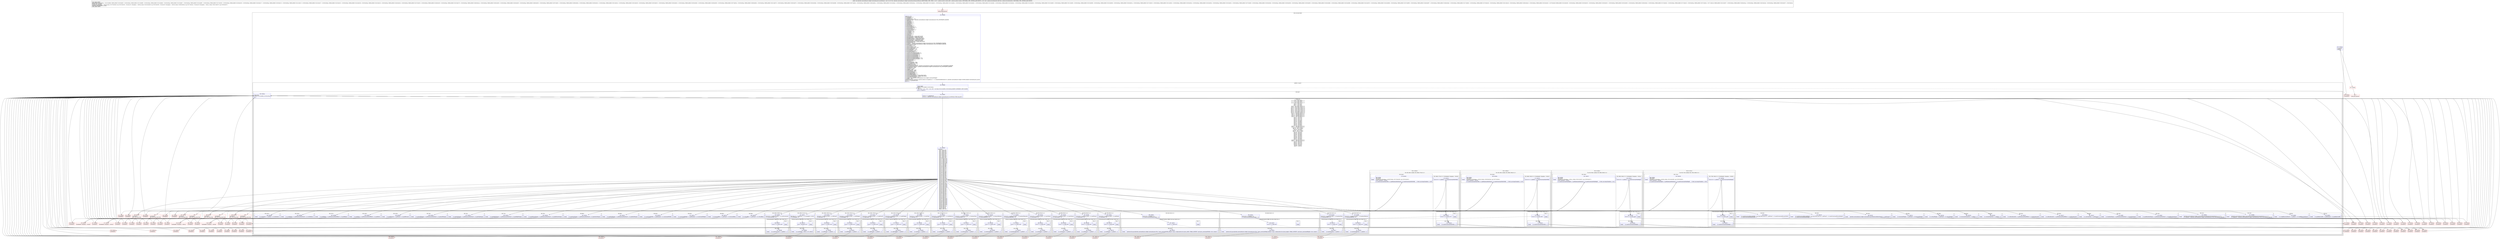 digraph "CFG forandroidx.constraintlayout.widget.ConstraintLayout.LayoutParams.\<init\>(Landroid\/content\/Context;Landroid\/util\/AttributeSet;)V" {
subgraph cluster_Region_2043962394 {
label = "R(3:1|(3:3|4|7)|205)";
node [shape=record,color=blue];
Node_224 [shape=record,label="{224\:\ 0x0000|super(r13, r14)\lr12.guideBegin = \-1\lr12.guideEnd = \-1\lr12.guidePercent = \-1.0f\lr12.guidelineUseRtl = androidx.constraintlayout.widget.ConstraintLayout.USE_CONSTRAINTS_HELPER\lr12.leftToLeft = \-1\lr12.leftToRight = \-1\lr12.rightToLeft = \-1\lr12.rightToRight = \-1\lr12.topToTop = \-1\lr12.topToBottom = \-1\lr12.bottomToTop = \-1\lr12.bottomToBottom = \-1\lr12.baselineToBaseline = \-1\lr12.baselineToTop = \-1\lr12.baselineToBottom = \-1\lr12.circleConstraint = \-1\lr12.circleRadius = 0\lr12.circleAngle = 0.0f\lr12.startToEnd = \-1\lr12.startToStart = \-1\lr12.endToStart = \-1\lr12.endToEnd = \-1\lr12.goneLeftMargin = Integer.MIN_VALUE\lr12.goneTopMargin = Integer.MIN_VALUE\lr12.goneRightMargin = Integer.MIN_VALUE\lr12.goneBottomMargin = Integer.MIN_VALUE\lr12.goneStartMargin = Integer.MIN_VALUE\lr12.goneEndMargin = Integer.MIN_VALUE\lr12.goneBaselineMargin = Integer.MIN_VALUE\lr12.baselineMargin = 0\lr12.widthSet = androidx.constraintlayout.widget.ConstraintLayout.USE_CONSTRAINTS_HELPER\lr12.heightSet = androidx.constraintlayout.widget.ConstraintLayout.USE_CONSTRAINTS_HELPER\lr12.horizontalBias = 0.5f\lr12.verticalBias = 0.5f\lr12.dimensionRatio = null\lr12.dimensionRatioValue = 0.0f\lr12.dimensionRatioSide = 1\lr12.horizontalWeight = \-1.0f\lr12.verticalWeight = \-1.0f\lr12.horizontalChainStyle = 0\lr12.verticalChainStyle = 0\lr12.matchConstraintDefaultWidth = 0\lr12.matchConstraintDefaultHeight = 0\lr12.matchConstraintMinWidth = 0\lr12.matchConstraintMinHeight = 0\lr12.matchConstraintMaxWidth = 0\lr12.matchConstraintMaxHeight = 0\lr12.matchConstraintPercentWidth = 1.0f\lr12.matchConstraintPercentHeight = 1.0f\lr12.editorAbsoluteX = \-1\lr12.editorAbsoluteY = \-1\lr12.orientation = \-1\lr12.constrainedWidth = false\lr12.constrainedHeight = false\lr12.constraintTag = null\lr12.wrapBehaviorInParent = 0\lr12.horizontalDimensionFixed = androidx.constraintlayout.widget.ConstraintLayout.USE_CONSTRAINTS_HELPER\lr12.verticalDimensionFixed = androidx.constraintlayout.widget.ConstraintLayout.USE_CONSTRAINTS_HELPER\lr12.needsBaseline = false\lr12.isGuideline = false\lr12.isHelper = false\lr12.isInPlaceholder = false\lr12.isVirtualGroup = false\lr12.resolvedLeftToLeft = \-1\lr12.resolvedLeftToRight = \-1\lr12.resolvedRightToLeft = \-1\lr12.resolvedRightToRight = \-1\lr12.resolveGoneLeftMargin = Integer.MIN_VALUE\lr12.resolveGoneRightMargin = Integer.MIN_VALUE\lr12.resolvedHorizontalBias = 0.5f\lr12.widget = new androidx.constraintlayout.core.widgets.ConstraintWidget()\lr12.helped = false\landroid.content.res.TypedArray android.content.res.TypedArray r1 = r13.obtainStyledAttributes(r14, androidx.constraintlayout.widget.C0169R.styleable.ConstraintLayout_Layout)\lint int r5 = r1.getIndexCount()\lint r6 = 0\l}"];
subgraph cluster_LoopRegion_1384948180 {
label = "LOOP:0: (3:3|4|7)";
node [shape=record,color=blue];
Node_225 [shape=record,label="{225\:\ 0x00b0|LOOP_START\lLOOP:0: B:225:0x00b0\-\>B:350:0x03aa\lPHI: r6 \l  PHI: (r6v2 'i' int) = (r6v1 'i' int), (r6v3 'i' int) binds: [B:224:0x0000, B:350:0x03aa] A[DONT_GENERATE, DONT_INLINE]\l|if (r6 \< r5) goto L3\l}"];
subgraph cluster_Region_541653851 {
label = "R(3:3|4|7)";
node [shape=record,color=blue];
Node_226 [shape=record,label="{226\:\ 0x00b2|int int r7 = r1.getIndex(r6)\lint int r8 = androidx.constraintlayout.widget.ConstraintLayout.LayoutParams.Table.map.get(r7)\l}"];
subgraph cluster_SwitchRegion_346872451 {
label = "Switch: 54
 case 1 -> R(2:161|1)
 case 2 -> R(2:156|(2:158|1)(1:1))
 case 3 -> R(2:154|1)
 case 4 -> R(2:149|(2:151|1)(1:1))
 case 5 -> R(2:147|1)
 case 6 -> R(2:145|1)
 case 7 -> R(2:143|1)
 case 8 -> R(2:138|(2:140|1)(1:1))
 case 9 -> R(2:133|(2:135|1)(1:1))
 case 10 -> R(2:128|(2:130|1)(1:1))
 case 11 -> R(2:123|(2:125|1)(1:1))
 case 12 -> R(2:118|(2:120|1)(1:1))
 case 13 -> R(2:113|(2:115|1)(1:1))
 case 14 -> R(2:108|(2:110|1)(1:1))
 case 15 -> R(2:103|(2:105|1)(1:1))
 case 16 -> R(2:98|(2:100|1)(1:1))
 case 17 -> R(2:93|(2:95|1)(1:1))
 case 18 -> R(2:88|(2:90|1)(1:1))
 case 19 -> R(2:83|(2:85|1)(1:1))
 case 20 -> R(2:78|(2:80|1)(1:1))
 case 21 -> R(2:76|1)
 case 22 -> R(2:74|1)
 case 23 -> R(2:72|1)
 case 24 -> R(2:70|1)
 case 25 -> R(2:68|1)
 case 26 -> R(2:66|1)
 case 27 -> R(2:64|1)
 case 28 -> R(2:62|1)
 case 29 -> R(2:60|1)
 case 30 -> R(2:58|1)
 case 31 -> R(2:53|(2:55|1)(1:1))
 case 32 -> R(2:48|(2:50|1)(1:1))
 case 33 -> R(1:(2:164|1))
 case 34 -> R(1:(2:184|1))
 case 35 -> R(2:46|1)
 case 36 -> R(1:(2:194|1))
 case 37 -> R(1:(2:174|1))
 case 38 -> R(2:44|1)
 case 44 -> R(2:42|1)
 case 45 -> R(2:40|1)
 case 46 -> R(2:38|1)
 case 47 -> R(2:36|1)
 case 48 -> R(2:34|1)
 case 49 -> R(2:32|1)
 case 50 -> R(2:30|1)
 case 51 -> R(2:28|1)
 case 52 -> R(2:23|(2:25|1)(1:1))
 case 53 -> R(2:18|(2:20|1)(1:1))
 case 54 -> R(2:16|1)
 case 55 -> R(2:14|1)
 case 64 -> R(2:12|1)
 case 65 -> R(2:10|1)
 case 66 -> R(2:8|1)
 case 67 -> R(2:5|1)";
node [shape=record,color=blue];
Node_227 [shape=record,label="{227\:\ 0x00c0|switch(r8) \{\l    case 0: goto L203;\l    case 1: goto L161;\l    case 2: goto L156;\l    case 3: goto L154;\l    case 4: goto L149;\l    case 5: goto L147;\l    case 6: goto L145;\l    case 7: goto L143;\l    case 8: goto L138;\l    case 9: goto L133;\l    case 10: goto L128;\l    case 11: goto L123;\l    case 12: goto L118;\l    case 13: goto L113;\l    case 14: goto L108;\l    case 15: goto L103;\l    case 16: goto L98;\l    case 17: goto L93;\l    case 18: goto L88;\l    case 19: goto L83;\l    case 20: goto L78;\l    case 21: goto L76;\l    case 22: goto L74;\l    case 23: goto L72;\l    case 24: goto L70;\l    case 25: goto L68;\l    case 26: goto L66;\l    case 27: goto L64;\l    case 28: goto L62;\l    case 29: goto L60;\l    case 30: goto L58;\l    case 31: goto L53;\l    case 32: goto L48;\l    case 33: goto L163;\l    case 34: goto L183;\l    case 35: goto L46;\l    case 36: goto L193;\l    case 37: goto L173;\l    case 38: goto L44;\l    case 39: goto L203;\l    case 40: goto L203;\l    case 41: goto L203;\l    case 42: goto L203;\l    case 43: goto L203;\l    case 44: goto L42;\l    case 45: goto L40;\l    case 46: goto L38;\l    case 47: goto L36;\l    case 48: goto L34;\l    case 49: goto L32;\l    case 50: goto L30;\l    case 51: goto L28;\l    case 52: goto L23;\l    case 53: goto L18;\l    case 54: goto L16;\l    case 55: goto L14;\l    case 56: goto L203;\l    case 57: goto L203;\l    case 58: goto L203;\l    case 59: goto L203;\l    case 60: goto L203;\l    case 61: goto L203;\l    case 62: goto L203;\l    case 63: goto L203;\l    case 64: goto L12;\l    case 65: goto L10;\l    case 66: goto L8;\l    case 67: goto L5;\l    default: goto L203;\l\}\l}"];
subgraph cluster_Region_737228450 {
label = "R(2:161|1)";
node [shape=record,color=blue];
Node_348 [shape=record,label="{348\:\ 0x03a0|r12.orientation = r1.getInt(r7, r12.orientation)\l}"];
Node_InsnContainer_2016982366 [shape=record,label="{|break\l}"];
}
subgraph cluster_Region_917663932 {
label = "R(2:156|(2:158|1)(1:1))";
node [shape=record,color=blue];
Node_345 [shape=record,label="{345\:\ 0x038f|int int r9 = r1.getResourceId(r7, r12.circleConstraint)\lr12.circleConstraint = r9\l}"];
subgraph cluster_IfRegion_1402778686 {
label = "IF [B:346:0x0397] THEN: R(2:158|1) ELSE: R(1:1)";
node [shape=record,color=blue];
Node_346 [shape=record,label="{346\:\ 0x0397|if (r9 == (\-1)) goto L158\l}"];
subgraph cluster_Region_1822176964 {
label = "R(2:158|1)";
node [shape=record,color=blue];
Node_347 [shape=record,label="{347\:\ 0x0399|r12.circleConstraint = r1.getInt(r7, \-1)\l}"];
Node_InsnContainer_348248010 [shape=record,label="{|break\l}"];
}
subgraph cluster_Region_1571042257 {
label = "R(1:1)";
node [shape=record,color=blue];
Node_InsnContainer_610482873 [shape=record,label="{|break\l}"];
}
}
}
subgraph cluster_Region_191470127 {
label = "R(2:154|1)";
node [shape=record,color=blue];
Node_344 [shape=record,label="{344\:\ 0x0386|r12.circleRadius = r1.getDimensionPixelSize(r7, r12.circleRadius)\l}"];
Node_InsnContainer_432863534 [shape=record,label="{|break\l}"];
}
subgraph cluster_Region_697297350 {
label = "R(2:149|(2:151|1)(1:1))";
node [shape=record,color=blue];
Node_341 [shape=record,label="{341\:\ 0x0371|float float r9 = r1.getFloat(r7, r12.circleAngle) % 360.0f\lr12.circleAngle = r9\l}"];
subgraph cluster_IfRegion_24209907 {
label = "IF [B:342:0x037e] THEN: R(2:151|1) ELSE: R(1:1)";
node [shape=record,color=blue];
Node_342 [shape=record,label="{342\:\ 0x037e|if (r9 \< 0.0f) goto L151\l}"];
subgraph cluster_Region_1211124089 {
label = "R(2:151|1)";
node [shape=record,color=blue];
Node_343 [shape=record,label="{343\:\ 0x0380|r12.circleAngle = (360.0f \- r9) % 360.0f\l}"];
Node_InsnContainer_53023322 [shape=record,label="{|break\l}"];
}
subgraph cluster_Region_2146407253 {
label = "R(1:1)";
node [shape=record,color=blue];
Node_InsnContainer_1122289891 [shape=record,label="{|break\l}"];
}
}
}
subgraph cluster_Region_203246555 {
label = "R(2:147|1)";
node [shape=record,color=blue];
Node_340 [shape=record,label="{340\:\ 0x0368|r12.guideBegin = r1.getDimensionPixelOffset(r7, r12.guideBegin)\l}"];
Node_InsnContainer_1008684056 [shape=record,label="{|break\l}"];
}
subgraph cluster_Region_20604554 {
label = "R(2:145|1)";
node [shape=record,color=blue];
Node_339 [shape=record,label="{339\:\ 0x035f|r12.guideEnd = r1.getDimensionPixelOffset(r7, r12.guideEnd)\l}"];
Node_InsnContainer_2012160515 [shape=record,label="{|break\l}"];
}
subgraph cluster_Region_1178938464 {
label = "R(2:143|1)";
node [shape=record,color=blue];
Node_338 [shape=record,label="{338\:\ 0x0356|r12.guidePercent = r1.getFloat(r7, r12.guidePercent)\l}"];
Node_InsnContainer_1947824784 [shape=record,label="{|break\l}"];
}
subgraph cluster_Region_282213559 {
label = "R(2:138|(2:140|1)(1:1))";
node [shape=record,color=blue];
Node_335 [shape=record,label="{335\:\ 0x0345|int int r9 = r1.getResourceId(r7, r12.leftToLeft)\lr12.leftToLeft = r9\l}"];
subgraph cluster_IfRegion_648375308 {
label = "IF [B:336:0x034d] THEN: R(2:140|1) ELSE: R(1:1)";
node [shape=record,color=blue];
Node_336 [shape=record,label="{336\:\ 0x034d|if (r9 == (\-1)) goto L140\l}"];
subgraph cluster_Region_1995960037 {
label = "R(2:140|1)";
node [shape=record,color=blue];
Node_337 [shape=record,label="{337\:\ 0x034f|r12.leftToLeft = r1.getInt(r7, \-1)\l}"];
Node_InsnContainer_282988320 [shape=record,label="{|break\l}"];
}
subgraph cluster_Region_1458044591 {
label = "R(1:1)";
node [shape=record,color=blue];
Node_InsnContainer_1486238026 [shape=record,label="{|break\l}"];
}
}
}
subgraph cluster_Region_615241863 {
label = "R(2:133|(2:135|1)(1:1))";
node [shape=record,color=blue];
Node_332 [shape=record,label="{332\:\ 0x0334|int int r9 = r1.getResourceId(r7, r12.leftToRight)\lr12.leftToRight = r9\l}"];
subgraph cluster_IfRegion_271454626 {
label = "IF [B:333:0x033c] THEN: R(2:135|1) ELSE: R(1:1)";
node [shape=record,color=blue];
Node_333 [shape=record,label="{333\:\ 0x033c|if (r9 == (\-1)) goto L135\l}"];
subgraph cluster_Region_1273157214 {
label = "R(2:135|1)";
node [shape=record,color=blue];
Node_334 [shape=record,label="{334\:\ 0x033e|r12.leftToRight = r1.getInt(r7, \-1)\l}"];
Node_InsnContainer_1738822970 [shape=record,label="{|break\l}"];
}
subgraph cluster_Region_132379105 {
label = "R(1:1)";
node [shape=record,color=blue];
Node_InsnContainer_1855485236 [shape=record,label="{|break\l}"];
}
}
}
subgraph cluster_Region_1247046673 {
label = "R(2:128|(2:130|1)(1:1))";
node [shape=record,color=blue];
Node_329 [shape=record,label="{329\:\ 0x0322|int int r9 = r1.getResourceId(r7, r12.rightToLeft)\lr12.rightToLeft = r9\l}"];
subgraph cluster_IfRegion_446352549 {
label = "IF [B:330:0x032a] THEN: R(2:130|1) ELSE: R(1:1)";
node [shape=record,color=blue];
Node_330 [shape=record,label="{330\:\ 0x032a|if (r9 == (\-1)) goto L130\l}"];
subgraph cluster_Region_52245368 {
label = "R(2:130|1)";
node [shape=record,color=blue];
Node_331 [shape=record,label="{331\:\ 0x032c|r12.rightToLeft = r1.getInt(r7, \-1)\l}"];
Node_InsnContainer_132978124 [shape=record,label="{|break\l}"];
}
subgraph cluster_Region_1118145934 {
label = "R(1:1)";
node [shape=record,color=blue];
Node_InsnContainer_1515258050 [shape=record,label="{|break\l}"];
}
}
}
subgraph cluster_Region_2030615676 {
label = "R(2:123|(2:125|1)(1:1))";
node [shape=record,color=blue];
Node_326 [shape=record,label="{326\:\ 0x0310|int int r9 = r1.getResourceId(r7, r12.rightToRight)\lr12.rightToRight = r9\l}"];
subgraph cluster_IfRegion_1345008910 {
label = "IF [B:327:0x0318] THEN: R(2:125|1) ELSE: R(1:1)";
node [shape=record,color=blue];
Node_327 [shape=record,label="{327\:\ 0x0318|if (r9 == (\-1)) goto L125\l}"];
subgraph cluster_Region_604357925 {
label = "R(2:125|1)";
node [shape=record,color=blue];
Node_328 [shape=record,label="{328\:\ 0x031a|r12.rightToRight = r1.getInt(r7, \-1)\l}"];
Node_InsnContainer_2001596265 [shape=record,label="{|break\l}"];
}
subgraph cluster_Region_417453881 {
label = "R(1:1)";
node [shape=record,color=blue];
Node_InsnContainer_1992749142 [shape=record,label="{|break\l}"];
}
}
}
subgraph cluster_Region_1297617232 {
label = "R(2:118|(2:120|1)(1:1))";
node [shape=record,color=blue];
Node_323 [shape=record,label="{323\:\ 0x02fe|int int r9 = r1.getResourceId(r7, r12.topToTop)\lr12.topToTop = r9\l}"];
subgraph cluster_IfRegion_1575216651 {
label = "IF [B:324:0x0306] THEN: R(2:120|1) ELSE: R(1:1)";
node [shape=record,color=blue];
Node_324 [shape=record,label="{324\:\ 0x0306|if (r9 == (\-1)) goto L120\l}"];
subgraph cluster_Region_657747312 {
label = "R(2:120|1)";
node [shape=record,color=blue];
Node_325 [shape=record,label="{325\:\ 0x0308|r12.topToTop = r1.getInt(r7, \-1)\l}"];
Node_InsnContainer_608418140 [shape=record,label="{|break\l}"];
}
subgraph cluster_Region_1013791770 {
label = "R(1:1)";
node [shape=record,color=blue];
Node_InsnContainer_715353265 [shape=record,label="{|break\l}"];
}
}
}
subgraph cluster_Region_467914422 {
label = "R(2:113|(2:115|1)(1:1))";
node [shape=record,color=blue];
Node_320 [shape=record,label="{320\:\ 0x02ec|int int r9 = r1.getResourceId(r7, r12.topToBottom)\lr12.topToBottom = r9\l}"];
subgraph cluster_IfRegion_1033920276 {
label = "IF [B:321:0x02f4] THEN: R(2:115|1) ELSE: R(1:1)";
node [shape=record,color=blue];
Node_321 [shape=record,label="{321\:\ 0x02f4|if (r9 == (\-1)) goto L115\l}"];
subgraph cluster_Region_298130434 {
label = "R(2:115|1)";
node [shape=record,color=blue];
Node_322 [shape=record,label="{322\:\ 0x02f6|r12.topToBottom = r1.getInt(r7, \-1)\l}"];
Node_InsnContainer_1806069235 [shape=record,label="{|break\l}"];
}
subgraph cluster_Region_1385607298 {
label = "R(1:1)";
node [shape=record,color=blue];
Node_InsnContainer_130992934 [shape=record,label="{|break\l}"];
}
}
}
subgraph cluster_Region_479874555 {
label = "R(2:108|(2:110|1)(1:1))";
node [shape=record,color=blue];
Node_317 [shape=record,label="{317\:\ 0x02da|int int r9 = r1.getResourceId(r7, r12.bottomToTop)\lr12.bottomToTop = r9\l}"];
subgraph cluster_IfRegion_1905476577 {
label = "IF [B:318:0x02e2] THEN: R(2:110|1) ELSE: R(1:1)";
node [shape=record,color=blue];
Node_318 [shape=record,label="{318\:\ 0x02e2|if (r9 == (\-1)) goto L110\l}"];
subgraph cluster_Region_415366389 {
label = "R(2:110|1)";
node [shape=record,color=blue];
Node_319 [shape=record,label="{319\:\ 0x02e4|r12.bottomToTop = r1.getInt(r7, \-1)\l}"];
Node_InsnContainer_909765002 [shape=record,label="{|break\l}"];
}
subgraph cluster_Region_1856557899 {
label = "R(1:1)";
node [shape=record,color=blue];
Node_InsnContainer_165506236 [shape=record,label="{|break\l}"];
}
}
}
subgraph cluster_Region_500307749 {
label = "R(2:103|(2:105|1)(1:1))";
node [shape=record,color=blue];
Node_314 [shape=record,label="{314\:\ 0x02c8|int int r9 = r1.getResourceId(r7, r12.bottomToBottom)\lr12.bottomToBottom = r9\l}"];
subgraph cluster_IfRegion_2023332760 {
label = "IF [B:315:0x02d0] THEN: R(2:105|1) ELSE: R(1:1)";
node [shape=record,color=blue];
Node_315 [shape=record,label="{315\:\ 0x02d0|if (r9 == (\-1)) goto L105\l}"];
subgraph cluster_Region_609103249 {
label = "R(2:105|1)";
node [shape=record,color=blue];
Node_316 [shape=record,label="{316\:\ 0x02d2|r12.bottomToBottom = r1.getInt(r7, \-1)\l}"];
Node_InsnContainer_2017132890 [shape=record,label="{|break\l}"];
}
subgraph cluster_Region_28820078 {
label = "R(1:1)";
node [shape=record,color=blue];
Node_InsnContainer_699231128 [shape=record,label="{|break\l}"];
}
}
}
subgraph cluster_Region_1786071414 {
label = "R(2:98|(2:100|1)(1:1))";
node [shape=record,color=blue];
Node_311 [shape=record,label="{311\:\ 0x02b6|int int r9 = r1.getResourceId(r7, r12.baselineToBaseline)\lr12.baselineToBaseline = r9\l}"];
subgraph cluster_IfRegion_982055230 {
label = "IF [B:312:0x02be] THEN: R(2:100|1) ELSE: R(1:1)";
node [shape=record,color=blue];
Node_312 [shape=record,label="{312\:\ 0x02be|if (r9 == (\-1)) goto L100\l}"];
subgraph cluster_Region_2101618329 {
label = "R(2:100|1)";
node [shape=record,color=blue];
Node_313 [shape=record,label="{313\:\ 0x02c0|r12.baselineToBaseline = r1.getInt(r7, \-1)\l}"];
Node_InsnContainer_1274497693 [shape=record,label="{|break\l}"];
}
subgraph cluster_Region_1801888616 {
label = "R(1:1)";
node [shape=record,color=blue];
Node_InsnContainer_1425909976 [shape=record,label="{|break\l}"];
}
}
}
subgraph cluster_Region_1881304363 {
label = "R(2:93|(2:95|1)(1:1))";
node [shape=record,color=blue];
Node_308 [shape=record,label="{308\:\ 0x02a4|int int r9 = r1.getResourceId(r7, r12.startToEnd)\lr12.startToEnd = r9\l}"];
subgraph cluster_IfRegion_99568004 {
label = "IF [B:309:0x02ac] THEN: R(2:95|1) ELSE: R(1:1)";
node [shape=record,color=blue];
Node_309 [shape=record,label="{309\:\ 0x02ac|if (r9 == (\-1)) goto L95\l}"];
subgraph cluster_Region_626390043 {
label = "R(2:95|1)";
node [shape=record,color=blue];
Node_310 [shape=record,label="{310\:\ 0x02ae|r12.startToEnd = r1.getInt(r7, \-1)\l}"];
Node_InsnContainer_382658676 [shape=record,label="{|break\l}"];
}
subgraph cluster_Region_1738337170 {
label = "R(1:1)";
node [shape=record,color=blue];
Node_InsnContainer_960457194 [shape=record,label="{|break\l}"];
}
}
}
subgraph cluster_Region_1697326910 {
label = "R(2:88|(2:90|1)(1:1))";
node [shape=record,color=blue];
Node_305 [shape=record,label="{305\:\ 0x0292|int int r9 = r1.getResourceId(r7, r12.startToStart)\lr12.startToStart = r9\l}"];
subgraph cluster_IfRegion_1846058643 {
label = "IF [B:306:0x029a] THEN: R(2:90|1) ELSE: R(1:1)";
node [shape=record,color=blue];
Node_306 [shape=record,label="{306\:\ 0x029a|if (r9 == (\-1)) goto L90\l}"];
subgraph cluster_Region_965191148 {
label = "R(2:90|1)";
node [shape=record,color=blue];
Node_307 [shape=record,label="{307\:\ 0x029c|r12.startToStart = r1.getInt(r7, \-1)\l}"];
Node_InsnContainer_12434813 [shape=record,label="{|break\l}"];
}
subgraph cluster_Region_1632729174 {
label = "R(1:1)";
node [shape=record,color=blue];
Node_InsnContainer_1636945813 [shape=record,label="{|break\l}"];
}
}
}
subgraph cluster_Region_1513086146 {
label = "R(2:83|(2:85|1)(1:1))";
node [shape=record,color=blue];
Node_302 [shape=record,label="{302\:\ 0x0280|int int r9 = r1.getResourceId(r7, r12.endToStart)\lr12.endToStart = r9\l}"];
subgraph cluster_IfRegion_1526308241 {
label = "IF [B:303:0x0288] THEN: R(2:85|1) ELSE: R(1:1)";
node [shape=record,color=blue];
Node_303 [shape=record,label="{303\:\ 0x0288|if (r9 == (\-1)) goto L85\l}"];
subgraph cluster_Region_1355816624 {
label = "R(2:85|1)";
node [shape=record,color=blue];
Node_304 [shape=record,label="{304\:\ 0x028a|r12.endToStart = r1.getInt(r7, \-1)\l}"];
Node_InsnContainer_589531764 [shape=record,label="{|break\l}"];
}
subgraph cluster_Region_1318624568 {
label = "R(1:1)";
node [shape=record,color=blue];
Node_InsnContainer_618778485 [shape=record,label="{|break\l}"];
}
}
}
subgraph cluster_Region_1820246339 {
label = "R(2:78|(2:80|1)(1:1))";
node [shape=record,color=blue];
Node_299 [shape=record,label="{299\:\ 0x026e|int int r9 = r1.getResourceId(r7, r12.endToEnd)\lr12.endToEnd = r9\l}"];
subgraph cluster_IfRegion_658890489 {
label = "IF [B:300:0x0276] THEN: R(2:80|1) ELSE: R(1:1)";
node [shape=record,color=blue];
Node_300 [shape=record,label="{300\:\ 0x0276|if (r9 == (\-1)) goto L80\l}"];
subgraph cluster_Region_1758634469 {
label = "R(2:80|1)";
node [shape=record,color=blue];
Node_301 [shape=record,label="{301\:\ 0x0278|r12.endToEnd = r1.getInt(r7, \-1)\l}"];
Node_InsnContainer_1273188635 [shape=record,label="{|break\l}"];
}
subgraph cluster_Region_1949041209 {
label = "R(1:1)";
node [shape=record,color=blue];
Node_InsnContainer_2128031961 [shape=record,label="{|break\l}"];
}
}
}
subgraph cluster_Region_1287629297 {
label = "R(2:76|1)";
node [shape=record,color=blue];
Node_298 [shape=record,label="{298\:\ 0x0264|r12.goneLeftMargin = r1.getDimensionPixelSize(r7, r12.goneLeftMargin)\l}"];
Node_InsnContainer_1424474641 [shape=record,label="{|break\l}"];
}
subgraph cluster_Region_483003208 {
label = "R(2:74|1)";
node [shape=record,color=blue];
Node_297 [shape=record,label="{297\:\ 0x025a|r12.goneTopMargin = r1.getDimensionPixelSize(r7, r12.goneTopMargin)\l}"];
Node_InsnContainer_98384415 [shape=record,label="{|break\l}"];
}
subgraph cluster_Region_103069003 {
label = "R(2:72|1)";
node [shape=record,color=blue];
Node_296 [shape=record,label="{296\:\ 0x0250|r12.goneRightMargin = r1.getDimensionPixelSize(r7, r12.goneRightMargin)\l}"];
Node_InsnContainer_292871511 [shape=record,label="{|break\l}"];
}
subgraph cluster_Region_2063917539 {
label = "R(2:70|1)";
node [shape=record,color=blue];
Node_295 [shape=record,label="{295\:\ 0x0246|r12.goneBottomMargin = r1.getDimensionPixelSize(r7, r12.goneBottomMargin)\l}"];
Node_InsnContainer_1457682008 [shape=record,label="{|break\l}"];
}
subgraph cluster_Region_1254436691 {
label = "R(2:68|1)";
node [shape=record,color=blue];
Node_294 [shape=record,label="{294\:\ 0x023c|r12.goneStartMargin = r1.getDimensionPixelSize(r7, r12.goneStartMargin)\l}"];
Node_InsnContainer_1023398367 [shape=record,label="{|break\l}"];
}
subgraph cluster_Region_110750984 {
label = "R(2:66|1)";
node [shape=record,color=blue];
Node_293 [shape=record,label="{293\:\ 0x0232|r12.goneEndMargin = r1.getDimensionPixelSize(r7, r12.goneEndMargin)\l}"];
Node_InsnContainer_1352538525 [shape=record,label="{|break\l}"];
}
subgraph cluster_Region_624201341 {
label = "R(2:64|1)";
node [shape=record,color=blue];
Node_292 [shape=record,label="{292\:\ 0x0228|r12.constrainedWidth = r1.getBoolean(r7, r12.constrainedWidth)\l}"];
Node_InsnContainer_1740105916 [shape=record,label="{|break\l}"];
}
subgraph cluster_Region_2044950721 {
label = "R(2:62|1)";
node [shape=record,color=blue];
Node_291 [shape=record,label="{291\:\ 0x021e|r12.constrainedHeight = r1.getBoolean(r7, r12.constrainedHeight)\l}"];
Node_InsnContainer_572658340 [shape=record,label="{|break\l}"];
}
subgraph cluster_Region_448753433 {
label = "R(2:60|1)";
node [shape=record,color=blue];
Node_290 [shape=record,label="{290\:\ 0x0214|r12.horizontalBias = r1.getFloat(r7, r12.horizontalBias)\l}"];
Node_InsnContainer_1620135446 [shape=record,label="{|break\l}"];
}
subgraph cluster_Region_1401368811 {
label = "R(2:58|1)";
node [shape=record,color=blue];
Node_289 [shape=record,label="{289\:\ 0x020a|r12.verticalBias = r1.getFloat(r7, r12.verticalBias)\l}"];
Node_InsnContainer_1080291688 [shape=record,label="{|break\l}"];
}
subgraph cluster_Region_1379994496 {
label = "R(2:53|(2:55|1)(1:1))";
node [shape=record,color=blue];
Node_286 [shape=record,label="{286\:\ 0x01fb|int int r10 = r1.getInt(r7, 0)\lr12.matchConstraintDefaultWidth = r10\l}"];
subgraph cluster_IfRegion_1478033660 {
label = "IF [B:287:0x0201] THEN: R(2:55|1) ELSE: R(1:1)";
node [shape=record,color=blue];
Node_287 [shape=record,label="{287\:\ 0x0201|if (r10 == 1) goto L55\l}"];
subgraph cluster_Region_415826896 {
label = "R(2:55|1)";
node [shape=record,color=blue];
Node_288 [shape=record,label="{288\:\ 0x0203|android.util.Log.e(androidx.constraintlayout.widget.ConstraintLayout.TAG, \"layout_constraintWidth_default=\"wrap\" is deprecated.nUse layout_width=\"WRAP_CONTENT\" and layout_constrainedWidth=\"true\" instead.\")\l}"];
Node_InsnContainer_709657951 [shape=record,label="{|break\l}"];
}
subgraph cluster_Region_1086824446 {
label = "R(1:1)";
node [shape=record,color=blue];
Node_InsnContainer_527486527 [shape=record,label="{|break\l}"];
}
}
}
subgraph cluster_Region_814109817 {
label = "R(2:48|(2:50|1)(1:1))";
node [shape=record,color=blue];
Node_283 [shape=record,label="{283\:\ 0x01ec|int int r10 = r1.getInt(r7, 0)\lr12.matchConstraintDefaultHeight = r10\l}"];
subgraph cluster_IfRegion_1917841770 {
label = "IF [B:284:0x01f2] THEN: R(2:50|1) ELSE: R(1:1)";
node [shape=record,color=blue];
Node_284 [shape=record,label="{284\:\ 0x01f2|if (r10 == 1) goto L50\l}"];
subgraph cluster_Region_1341626754 {
label = "R(2:50|1)";
node [shape=record,color=blue];
Node_285 [shape=record,label="{285\:\ 0x01f4|android.util.Log.e(androidx.constraintlayout.widget.ConstraintLayout.TAG, \"layout_constraintHeight_default=\"wrap\" is deprecated.nUse layout_height=\"WRAP_CONTENT\" and layout_constrainedHeight=\"true\" instead.\")\l}"];
Node_InsnContainer_31427422 [shape=record,label="{|break\l}"];
}
subgraph cluster_Region_2107366644 {
label = "R(1:1)";
node [shape=record,color=blue];
Node_InsnContainer_1677976654 [shape=record,label="{|break\l}"];
}
}
}
subgraph cluster_Region_399198917 {
label = "R(1:(2:164|1))";
node [shape=record,color=blue];
subgraph cluster_TryCatchRegion_1790162457 {
label = "Try: R(2:164|1) catches: R(2:168|(2:170|1)(1:1))";
node [shape=record,color=blue];
subgraph cluster_Region_1369449175 {
label = "R(2:164|1)";
node [shape=record,color=blue];
Node_276 [shape=record,label="{276\:\ 0x01d5|TRY_ENTER\lTRY_LEAVE\lTryCatch #0 \{Exception \-\> 0x01df, blocks: (B:276:0x01d5), top: B:353:0x01d5 \}\lCatch: Exception \-\> 0x01df\l|r12.matchConstraintMinWidth = r1.getDimensionPixelSize(r7, r12.matchConstraintMinWidth)     \/\/ Catch: java.lang.Exception \-\> L1df\l}"];
Node_InsnContainer_1231858631 [shape=record,label="{|break\l}"];
}
subgraph cluster_Region_994721888 {
label = "R(2:168|(2:170|1)(1:1)) | ExcHandler: Exception \-\> 0x01df\l";
node [shape=record,color=blue];
Node_279 [shape=record,label="{279\:\ 0x01e0|int int r10 = r1.getInt(r7, r12.matchConstraintMinWidth)\l}"];
subgraph cluster_IfRegion_1497823140 {
label = "IF [B:280:0x01e6] THEN: R(2:170|1) ELSE: R(1:1)";
node [shape=record,color=blue];
Node_280 [shape=record,label="{280\:\ 0x01e6|if (r10 == (\-2)) goto L170\l}"];
subgraph cluster_Region_850794288 {
label = "R(2:170|1)";
node [shape=record,color=blue];
Node_281 [shape=record,label="{281\:\ 0x01e8|r12.matchConstraintMinWidth = \-2\l}"];
Node_InsnContainer_2137456321 [shape=record,label="{|break\l}"];
}
subgraph cluster_Region_135437386 {
label = "R(1:1)";
node [shape=record,color=blue];
Node_InsnContainer_604777500 [shape=record,label="{|break\l}"];
}
}
}
}
}
subgraph cluster_Region_637640762 {
label = "R(1:(2:184|1))";
node [shape=record,color=blue];
subgraph cluster_TryCatchRegion_1851380429 {
label = "Try: R(2:184|1) catches: R(2:188|(2:190|1)(1:1))";
node [shape=record,color=blue];
subgraph cluster_Region_1628258690 {
label = "R(2:184|1)";
node [shape=record,color=blue];
Node_269 [shape=record,label="{269\:\ 0x01be|TRY_ENTER\lTRY_LEAVE\lTryCatch #2 \{Exception \-\> 0x01c8, blocks: (B:269:0x01be), top: B:357:0x01be \}\lCatch: Exception \-\> 0x01c8\l|r12.matchConstraintMaxWidth = r1.getDimensionPixelSize(r7, r12.matchConstraintMaxWidth)     \/\/ Catch: java.lang.Exception \-\> L1c8\l}"];
Node_InsnContainer_1924522880 [shape=record,label="{|break\l}"];
}
subgraph cluster_Region_1672143942 {
label = "R(2:188|(2:190|1)(1:1)) | ExcHandler: Exception \-\> 0x01c8\l";
node [shape=record,color=blue];
Node_272 [shape=record,label="{272\:\ 0x01c9|int int r10 = r1.getInt(r7, r12.matchConstraintMaxWidth)\l}"];
subgraph cluster_IfRegion_477747414 {
label = "IF [B:273:0x01cf] THEN: R(2:190|1) ELSE: R(1:1)";
node [shape=record,color=blue];
Node_273 [shape=record,label="{273\:\ 0x01cf|if (r10 == (\-2)) goto L190\l}"];
subgraph cluster_Region_924601606 {
label = "R(2:190|1)";
node [shape=record,color=blue];
Node_274 [shape=record,label="{274\:\ 0x01d1|r12.matchConstraintMaxWidth = \-2\l}"];
Node_InsnContainer_481766319 [shape=record,label="{|break\l}"];
}
subgraph cluster_Region_1020812622 {
label = "R(1:1)";
node [shape=record,color=blue];
Node_InsnContainer_1638662326 [shape=record,label="{|break\l}"];
}
}
}
}
}
subgraph cluster_Region_860669054 {
label = "R(2:46|1)";
node [shape=record,color=blue];
Node_268 [shape=record,label="{268\:\ 0x01ae|r12.matchConstraintPercentWidth = java.lang.Math.max(0.0f, r1.getFloat(r7, r12.matchConstraintPercentWidth))\lr12.matchConstraintDefaultWidth = 2\l}"];
Node_InsnContainer_881657336 [shape=record,label="{|break\l}"];
}
subgraph cluster_Region_297974421 {
label = "R(1:(2:194|1))";
node [shape=record,color=blue];
subgraph cluster_TryCatchRegion_1871624142 {
label = "Try: R(2:194|1) catches: R(2:198|(2:200|1)(1:1))";
node [shape=record,color=blue];
subgraph cluster_Region_1525467959 {
label = "R(2:194|1)";
node [shape=record,color=blue];
Node_261 [shape=record,label="{261\:\ 0x0197|TRY_ENTER\lTRY_LEAVE\lTryCatch #3 \{Exception \-\> 0x01a1, blocks: (B:261:0x0197), top: B:359:0x0197 \}\lCatch: Exception \-\> 0x01a1\l|r12.matchConstraintMinHeight = r1.getDimensionPixelSize(r7, r12.matchConstraintMinHeight)     \/\/ Catch: java.lang.Exception \-\> L1a1\l}"];
Node_InsnContainer_1848030009 [shape=record,label="{|break\l}"];
}
subgraph cluster_Region_1365672121 {
label = "R(2:198|(2:200|1)(1:1)) | ExcHandler: Exception \-\> 0x01a1\l";
node [shape=record,color=blue];
Node_264 [shape=record,label="{264\:\ 0x01a2|int int r10 = r1.getInt(r7, r12.matchConstraintMinHeight)\l}"];
subgraph cluster_IfRegion_76662826 {
label = "IF [B:265:0x01a8] THEN: R(2:200|1) ELSE: R(1:1)";
node [shape=record,color=blue];
Node_265 [shape=record,label="{265\:\ 0x01a8|if (r10 == (\-2)) goto L200\l}"];
subgraph cluster_Region_853068224 {
label = "R(2:200|1)";
node [shape=record,color=blue];
Node_266 [shape=record,label="{266\:\ 0x01aa|r12.matchConstraintMinHeight = \-2\l}"];
Node_InsnContainer_910875420 [shape=record,label="{|break\l}"];
}
subgraph cluster_Region_752888540 {
label = "R(1:1)";
node [shape=record,color=blue];
Node_InsnContainer_2005203714 [shape=record,label="{|break\l}"];
}
}
}
}
}
subgraph cluster_Region_57060091 {
label = "R(1:(2:174|1))";
node [shape=record,color=blue];
subgraph cluster_TryCatchRegion_1670644656 {
label = "Try: R(2:174|1) catches: R(2:178|(2:180|1)(1:1))";
node [shape=record,color=blue];
subgraph cluster_Region_1708840455 {
label = "R(2:174|1)";
node [shape=record,color=blue];
Node_254 [shape=record,label="{254\:\ 0x0180|TRY_ENTER\lTRY_LEAVE\lTryCatch #1 \{Exception \-\> 0x018a, blocks: (B:254:0x0180), top: B:355:0x0180 \}\lCatch: Exception \-\> 0x018a\l|r12.matchConstraintMaxHeight = r1.getDimensionPixelSize(r7, r12.matchConstraintMaxHeight)     \/\/ Catch: java.lang.Exception \-\> L18a\l}"];
Node_InsnContainer_1318024148 [shape=record,label="{|break\l}"];
}
subgraph cluster_Region_820019702 {
label = "R(2:178|(2:180|1)(1:1)) | ExcHandler: Exception \-\> 0x018a\l";
node [shape=record,color=blue];
Node_257 [shape=record,label="{257\:\ 0x018b|int int r10 = r1.getInt(r7, r12.matchConstraintMaxHeight)\l}"];
subgraph cluster_IfRegion_726419596 {
label = "IF [B:258:0x0191] THEN: R(2:180|1) ELSE: R(1:1)";
node [shape=record,color=blue];
Node_258 [shape=record,label="{258\:\ 0x0191|if (r10 == (\-2)) goto L180\l}"];
subgraph cluster_Region_511958508 {
label = "R(2:180|1)";
node [shape=record,color=blue];
Node_259 [shape=record,label="{259\:\ 0x0193|r12.matchConstraintMaxHeight = \-2\l}"];
Node_InsnContainer_679775669 [shape=record,label="{|break\l}"];
}
subgraph cluster_Region_1808700054 {
label = "R(1:1)";
node [shape=record,color=blue];
Node_InsnContainer_1584029160 [shape=record,label="{|break\l}"];
}
}
}
}
}
subgraph cluster_Region_216613294 {
label = "R(2:44|1)";
node [shape=record,color=blue];
Node_253 [shape=record,label="{253\:\ 0x0170|r12.matchConstraintPercentHeight = java.lang.Math.max(0.0f, r1.getFloat(r7, r12.matchConstraintPercentHeight))\lr12.matchConstraintDefaultHeight = 2\l}"];
Node_InsnContainer_1585878900 [shape=record,label="{|break\l}"];
}
subgraph cluster_Region_1777302466 {
label = "R(2:42|1)";
node [shape=record,color=blue];
Node_248 [shape=record,label="{248\:\ 0x015f|androidx.constraintlayout.widget.ConstraintSet.parseDimensionRatioString(r12, r1.getString(r7))\l}"];
Node_InsnContainer_1390628916 [shape=record,label="{|break\l}"];
}
subgraph cluster_Region_1513546262 {
label = "R(2:40|1)";
node [shape=record,color=blue];
Node_247 [shape=record,label="{247\:\ 0x0155|r12.horizontalWeight = r1.getFloat(r7, r12.horizontalWeight)\l}"];
Node_InsnContainer_1302737628 [shape=record,label="{|break\l}"];
}
subgraph cluster_Region_1861040023 {
label = "R(2:38|1)";
node [shape=record,color=blue];
Node_246 [shape=record,label="{246\:\ 0x014b|r12.verticalWeight = r1.getFloat(r7, r12.verticalWeight)\l}"];
Node_InsnContainer_1102033821 [shape=record,label="{|break\l}"];
}
subgraph cluster_Region_684715989 {
label = "R(2:36|1)";
node [shape=record,color=blue];
Node_245 [shape=record,label="{245\:\ 0x0143|r12.horizontalChainStyle = r1.getInt(r7, 0)\l}"];
Node_InsnContainer_737718763 [shape=record,label="{|break\l}"];
}
subgraph cluster_Region_980197477 {
label = "R(2:34|1)";
node [shape=record,color=blue];
Node_244 [shape=record,label="{244\:\ 0x013b|r12.verticalChainStyle = r1.getInt(r7, 0)\l}"];
Node_InsnContainer_1666328144 [shape=record,label="{|break\l}"];
}
subgraph cluster_Region_1470616428 {
label = "R(2:32|1)";
node [shape=record,color=blue];
Node_243 [shape=record,label="{243\:\ 0x0131|r12.editorAbsoluteX = r1.getDimensionPixelOffset(r7, r12.editorAbsoluteX)\l}"];
Node_InsnContainer_530503732 [shape=record,label="{|break\l}"];
}
subgraph cluster_Region_1357977472 {
label = "R(2:30|1)";
node [shape=record,color=blue];
Node_242 [shape=record,label="{242\:\ 0x0127|r12.editorAbsoluteY = r1.getDimensionPixelOffset(r7, r12.editorAbsoluteY)\l}"];
Node_InsnContainer_596751105 [shape=record,label="{|break\l}"];
}
subgraph cluster_Region_127400716 {
label = "R(2:28|1)";
node [shape=record,color=blue];
Node_241 [shape=record,label="{241\:\ 0x011f|r12.constraintTag = r1.getString(r7)\l}"];
Node_InsnContainer_1292380529 [shape=record,label="{|break\l}"];
}
subgraph cluster_Region_1487346707 {
label = "R(2:23|(2:25|1)(1:1))";
node [shape=record,color=blue];
Node_238 [shape=record,label="{238\:\ 0x010d|int int r9 = r1.getResourceId(r7, r12.baselineToTop)\lr12.baselineToTop = r9\l}"];
subgraph cluster_IfRegion_1691152295 {
label = "IF [B:239:0x0115] THEN: R(2:25|1) ELSE: R(1:1)";
node [shape=record,color=blue];
Node_239 [shape=record,label="{239\:\ 0x0115|if (r9 == (\-1)) goto L25\l}"];
subgraph cluster_Region_829593816 {
label = "R(2:25|1)";
node [shape=record,color=blue];
Node_240 [shape=record,label="{240\:\ 0x0117|r12.baselineToTop = r1.getInt(r7, \-1)\l}"];
Node_InsnContainer_1058731558 [shape=record,label="{|break\l}"];
}
subgraph cluster_Region_1454163593 {
label = "R(1:1)";
node [shape=record,color=blue];
Node_InsnContainer_2014019302 [shape=record,label="{|break\l}"];
}
}
}
subgraph cluster_Region_1768412257 {
label = "R(2:18|(2:20|1)(1:1))";
node [shape=record,color=blue];
Node_235 [shape=record,label="{235\:\ 0x00fb|int int r9 = r1.getResourceId(r7, r12.baselineToBottom)\lr12.baselineToBottom = r9\l}"];
subgraph cluster_IfRegion_1844922321 {
label = "IF [B:236:0x0103] THEN: R(2:20|1) ELSE: R(1:1)";
node [shape=record,color=blue];
Node_236 [shape=record,label="{236\:\ 0x0103|if (r9 == (\-1)) goto L20\l}"];
subgraph cluster_Region_1368399322 {
label = "R(2:20|1)";
node [shape=record,color=blue];
Node_237 [shape=record,label="{237\:\ 0x0105|r12.baselineToBottom = r1.getInt(r7, \-1)\l}"];
Node_InsnContainer_1959035703 [shape=record,label="{|break\l}"];
}
subgraph cluster_Region_470278223 {
label = "R(1:1)";
node [shape=record,color=blue];
Node_InsnContainer_749729224 [shape=record,label="{|break\l}"];
}
}
}
subgraph cluster_Region_834131071 {
label = "R(2:16|1)";
node [shape=record,color=blue];
Node_234 [shape=record,label="{234\:\ 0x00f1|r12.baselineMargin = r1.getDimensionPixelSize(r7, r12.baselineMargin)\l}"];
Node_InsnContainer_267404021 [shape=record,label="{|break\l}"];
}
subgraph cluster_Region_338050761 {
label = "R(2:14|1)";
node [shape=record,color=blue];
Node_233 [shape=record,label="{233\:\ 0x00e7|r12.goneBaselineMargin = r1.getDimensionPixelSize(r7, r12.goneBaselineMargin)\l}"];
Node_InsnContainer_1602073863 [shape=record,label="{|break\l}"];
}
subgraph cluster_Region_1127556336 {
label = "R(2:12|1)";
node [shape=record,color=blue];
Node_232 [shape=record,label="{232\:\ 0x00e0|androidx.constraintlayout.widget.ConstraintSet.parseDimensionConstraints(r12, r1, r7, 0)\lr12.widthSet = androidx.constraintlayout.widget.ConstraintLayout.USE_CONSTRAINTS_HELPER\l}"];
Node_InsnContainer_2086351679 [shape=record,label="{|break\l}"];
}
subgraph cluster_Region_312119169 {
label = "R(2:10|1)";
node [shape=record,color=blue];
Node_231 [shape=record,label="{231\:\ 0x00d9|androidx.constraintlayout.widget.ConstraintSet.parseDimensionConstraints(r12, r1, r7, 1)\lr12.heightSet = androidx.constraintlayout.widget.ConstraintLayout.USE_CONSTRAINTS_HELPER\l}"];
Node_InsnContainer_789158089 [shape=record,label="{|break\l}"];
}
subgraph cluster_Region_486651265 {
label = "R(2:8|1)";
node [shape=record,color=blue];
Node_230 [shape=record,label="{230\:\ 0x00cf|r12.wrapBehaviorInParent = r1.getInt(r7, r12.wrapBehaviorInParent)\l}"];
Node_InsnContainer_585334839 [shape=record,label="{|break\l}"];
}
subgraph cluster_Region_955515038 {
label = "R(2:5|1)";
node [shape=record,color=blue];
Node_229 [shape=record,label="{229\:\ 0x00c5|r12.guidelineUseRtl = r1.getBoolean(r7, r12.guidelineUseRtl)\l}"];
Node_InsnContainer_268750049 [shape=record,label="{|break\l}"];
}
}
Node_350 [shape=record,label="{350\:\ 0x03aa|LOOP_END\lLOOP:0: B:225:0x00b0\-\>B:350:0x03aa\l|r6++\l}"];
}
}
Node_351 [shape=record,label="{351\:\ 0x03ae|r1.recycle()\lvalidate()\l}"];
}
subgraph cluster_Region_820019702 {
label = "R(2:178|(2:180|1)(1:1)) | ExcHandler: Exception \-\> 0x018a\l";
node [shape=record,color=blue];
Node_257 [shape=record,label="{257\:\ 0x018b|int int r10 = r1.getInt(r7, r12.matchConstraintMaxHeight)\l}"];
subgraph cluster_IfRegion_726419596 {
label = "IF [B:258:0x0191] THEN: R(2:180|1) ELSE: R(1:1)";
node [shape=record,color=blue];
Node_258 [shape=record,label="{258\:\ 0x0191|if (r10 == (\-2)) goto L180\l}"];
subgraph cluster_Region_511958508 {
label = "R(2:180|1)";
node [shape=record,color=blue];
Node_259 [shape=record,label="{259\:\ 0x0193|r12.matchConstraintMaxHeight = \-2\l}"];
Node_InsnContainer_679775669 [shape=record,label="{|break\l}"];
}
subgraph cluster_Region_1808700054 {
label = "R(1:1)";
node [shape=record,color=blue];
Node_InsnContainer_1584029160 [shape=record,label="{|break\l}"];
}
}
}
subgraph cluster_Region_1365672121 {
label = "R(2:198|(2:200|1)(1:1)) | ExcHandler: Exception \-\> 0x01a1\l";
node [shape=record,color=blue];
Node_264 [shape=record,label="{264\:\ 0x01a2|int int r10 = r1.getInt(r7, r12.matchConstraintMinHeight)\l}"];
subgraph cluster_IfRegion_76662826 {
label = "IF [B:265:0x01a8] THEN: R(2:200|1) ELSE: R(1:1)";
node [shape=record,color=blue];
Node_265 [shape=record,label="{265\:\ 0x01a8|if (r10 == (\-2)) goto L200\l}"];
subgraph cluster_Region_853068224 {
label = "R(2:200|1)";
node [shape=record,color=blue];
Node_266 [shape=record,label="{266\:\ 0x01aa|r12.matchConstraintMinHeight = \-2\l}"];
Node_InsnContainer_910875420 [shape=record,label="{|break\l}"];
}
subgraph cluster_Region_752888540 {
label = "R(1:1)";
node [shape=record,color=blue];
Node_InsnContainer_2005203714 [shape=record,label="{|break\l}"];
}
}
}
subgraph cluster_Region_1672143942 {
label = "R(2:188|(2:190|1)(1:1)) | ExcHandler: Exception \-\> 0x01c8\l";
node [shape=record,color=blue];
Node_272 [shape=record,label="{272\:\ 0x01c9|int int r10 = r1.getInt(r7, r12.matchConstraintMaxWidth)\l}"];
subgraph cluster_IfRegion_477747414 {
label = "IF [B:273:0x01cf] THEN: R(2:190|1) ELSE: R(1:1)";
node [shape=record,color=blue];
Node_273 [shape=record,label="{273\:\ 0x01cf|if (r10 == (\-2)) goto L190\l}"];
subgraph cluster_Region_924601606 {
label = "R(2:190|1)";
node [shape=record,color=blue];
Node_274 [shape=record,label="{274\:\ 0x01d1|r12.matchConstraintMaxWidth = \-2\l}"];
Node_InsnContainer_481766319 [shape=record,label="{|break\l}"];
}
subgraph cluster_Region_1020812622 {
label = "R(1:1)";
node [shape=record,color=blue];
Node_InsnContainer_1638662326 [shape=record,label="{|break\l}"];
}
}
}
subgraph cluster_Region_994721888 {
label = "R(2:168|(2:170|1)(1:1)) | ExcHandler: Exception \-\> 0x01df\l";
node [shape=record,color=blue];
Node_279 [shape=record,label="{279\:\ 0x01e0|int int r10 = r1.getInt(r7, r12.matchConstraintMinWidth)\l}"];
subgraph cluster_IfRegion_1497823140 {
label = "IF [B:280:0x01e6] THEN: R(2:170|1) ELSE: R(1:1)";
node [shape=record,color=blue];
Node_280 [shape=record,label="{280\:\ 0x01e6|if (r10 == (\-2)) goto L170\l}"];
subgraph cluster_Region_850794288 {
label = "R(2:170|1)";
node [shape=record,color=blue];
Node_281 [shape=record,label="{281\:\ 0x01e8|r12.matchConstraintMinWidth = \-2\l}"];
Node_InsnContainer_2137456321 [shape=record,label="{|break\l}"];
}
subgraph cluster_Region_135437386 {
label = "R(1:1)";
node [shape=record,color=blue];
Node_InsnContainer_604777500 [shape=record,label="{|break\l}"];
}
}
}
Node_222 [shape=record,color=red,label="{222\:\ ?|MTH_ENTER_BLOCK\l}"];
Node_362 [shape=record,color=red,label="{362\:\ 0x03aa|SYNTHETIC\l}"];
Node_363 [shape=record,color=red,label="{363\:\ 0x03aa|SYNTHETIC\l}"];
Node_364 [shape=record,color=red,label="{364\:\ 0x03aa|SYNTHETIC\l}"];
Node_365 [shape=record,color=red,label="{365\:\ 0x03aa|SYNTHETIC\l}"];
Node_366 [shape=record,color=red,label="{366\:\ 0x03aa|SYNTHETIC\l}"];
Node_367 [shape=record,color=red,label="{367\:\ 0x03aa|SYNTHETIC\l}"];
Node_369 [shape=record,color=red,label="{369\:\ 0x03aa|SYNTHETIC\l}"];
Node_368 [shape=record,color=red,label="{368\:\ 0x03aa|SYNTHETIC\l}"];
Node_371 [shape=record,color=red,label="{371\:\ 0x03aa|SYNTHETIC\l}"];
Node_370 [shape=record,color=red,label="{370\:\ 0x03aa|SYNTHETIC\l}"];
Node_372 [shape=record,color=red,label="{372\:\ 0x03aa|SYNTHETIC\l}"];
Node_373 [shape=record,color=red,label="{373\:\ 0x03aa|SYNTHETIC\l}"];
Node_374 [shape=record,color=red,label="{374\:\ 0x03aa|SYNTHETIC\l}"];
Node_375 [shape=record,color=red,label="{375\:\ 0x03aa|SYNTHETIC\l}"];
Node_376 [shape=record,color=red,label="{376\:\ 0x03aa|SYNTHETIC\l}"];
Node_377 [shape=record,color=red,label="{377\:\ 0x03aa|SYNTHETIC\l}"];
Node_378 [shape=record,color=red,label="{378\:\ 0x03aa|SYNTHETIC\l}"];
Node_379 [shape=record,color=red,label="{379\:\ 0x03aa|SYNTHETIC\l}"];
Node_380 [shape=record,color=red,label="{380\:\ 0x03aa|SYNTHETIC\l}"];
Node_381 [shape=record,color=red,label="{381\:\ 0x03aa|SYNTHETIC\l}"];
Node_383 [shape=record,color=red,label="{383\:\ 0x03aa|SYNTHETIC\l}"];
Node_382 [shape=record,color=red,label="{382\:\ 0x03aa|SYNTHETIC\l}"];
Node_385 [shape=record,color=red,label="{385\:\ 0x03aa|SYNTHETIC\l}"];
Node_384 [shape=record,color=red,label="{384\:\ 0x03aa|SYNTHETIC\l}"];
Node_386 [shape=record,color=red,label="{386\:\ 0x03aa|SYNTHETIC\l}"];
Node_387 [shape=record,color=red,label="{387\:\ 0x03aa|SYNTHETIC\l}"];
Node_388 [shape=record,color=red,label="{388\:\ 0x03aa|SYNTHETIC\l}"];
Node_389 [shape=record,color=red,label="{389\:\ 0x03aa|SYNTHETIC\l}"];
Node_390 [shape=record,color=red,label="{390\:\ 0x03aa|SYNTHETIC\l}"];
Node_391 [shape=record,color=red,label="{391\:\ 0x03aa|SYNTHETIC\l}"];
Node_392 [shape=record,color=red,label="{392\:\ 0x03aa|SYNTHETIC\l}"];
Node_393 [shape=record,color=red,label="{393\:\ 0x03aa|SYNTHETIC\l}"];
Node_394 [shape=record,color=red,label="{394\:\ 0x03aa|SYNTHETIC\l}"];
Node_395 [shape=record,color=red,label="{395\:\ 0x03aa|SYNTHETIC\l}"];
Node_397 [shape=record,color=red,label="{397\:\ 0x03aa|SYNTHETIC\l}"];
Node_396 [shape=record,color=red,label="{396\:\ 0x03aa|SYNTHETIC\l}"];
Node_399 [shape=record,color=red,label="{399\:\ 0x03aa|SYNTHETIC\l}"];
Node_398 [shape=record,color=red,label="{398\:\ 0x03aa|SYNTHETIC\l}"];
Node_401 [shape=record,color=red,label="{401\:\ 0x03aa|SYNTHETIC\l}"];
Node_400 [shape=record,color=red,label="{400\:\ 0x03aa|SYNTHETIC\l}"];
Node_403 [shape=record,color=red,label="{403\:\ 0x03aa|SYNTHETIC\l}"];
Node_402 [shape=record,color=red,label="{402\:\ 0x03aa|SYNTHETIC\l}"];
Node_405 [shape=record,color=red,label="{405\:\ 0x03aa|SYNTHETIC\l}"];
Node_404 [shape=record,color=red,label="{404\:\ 0x03aa|SYNTHETIC\l}"];
Node_407 [shape=record,color=red,label="{407\:\ 0x03aa|SYNTHETIC\l}"];
Node_406 [shape=record,color=red,label="{406\:\ 0x03aa|SYNTHETIC\l}"];
Node_409 [shape=record,color=red,label="{409\:\ 0x03aa|SYNTHETIC\l}"];
Node_408 [shape=record,color=red,label="{408\:\ 0x03aa|SYNTHETIC\l}"];
Node_411 [shape=record,color=red,label="{411\:\ 0x03aa|SYNTHETIC\l}"];
Node_410 [shape=record,color=red,label="{410\:\ 0x03aa|SYNTHETIC\l}"];
Node_413 [shape=record,color=red,label="{413\:\ 0x03aa|SYNTHETIC\l}"];
Node_412 [shape=record,color=red,label="{412\:\ 0x03aa|SYNTHETIC\l}"];
Node_415 [shape=record,color=red,label="{415\:\ 0x03aa|SYNTHETIC\l}"];
Node_414 [shape=record,color=red,label="{414\:\ 0x03aa|SYNTHETIC\l}"];
Node_417 [shape=record,color=red,label="{417\:\ 0x03aa|SYNTHETIC\l}"];
Node_416 [shape=record,color=red,label="{416\:\ 0x03aa|SYNTHETIC\l}"];
Node_419 [shape=record,color=red,label="{419\:\ 0x03aa|SYNTHETIC\l}"];
Node_418 [shape=record,color=red,label="{418\:\ 0x03aa|SYNTHETIC\l}"];
Node_421 [shape=record,color=red,label="{421\:\ 0x03aa|SYNTHETIC\l}"];
Node_420 [shape=record,color=red,label="{420\:\ 0x03aa|SYNTHETIC\l}"];
Node_422 [shape=record,color=red,label="{422\:\ 0x03aa|SYNTHETIC\l}"];
Node_423 [shape=record,color=red,label="{423\:\ 0x03aa|SYNTHETIC\l}"];
Node_424 [shape=record,color=red,label="{424\:\ 0x03aa|SYNTHETIC\l}"];
Node_426 [shape=record,color=red,label="{426\:\ 0x03aa|SYNTHETIC\l}"];
Node_425 [shape=record,color=red,label="{425\:\ 0x03aa|SYNTHETIC\l}"];
Node_427 [shape=record,color=red,label="{427\:\ 0x03aa|SYNTHETIC\l}"];
Node_429 [shape=record,color=red,label="{429\:\ 0x03aa|SYNTHETIC\l}"];
Node_428 [shape=record,color=red,label="{428\:\ 0x03aa|SYNTHETIC\l}"];
Node_430 [shape=record,color=red,label="{430\:\ 0x03aa|SYNTHETIC\l}"];
Node_353 [shape=record,color=red,label="{353\:\ 0x01d5|SYNTHETIC\lEXC_TOP_SPLITTER\l}"];
Node_354 [shape=record,color=red,label="{354\:\ ?|SYNTHETIC\lEXC_BOTTOM_SPLITTER\l}"];
Node_441 [shape=record,color=red,label="{441\:\ 0x03aa|SYNTHETIC\l}"];
Node_278 [shape=record,color=red,label="{278\:\ 0x01df|ExcHandler: Exception \-\> 0x01df\l}"];
Node_442 [shape=record,color=red,label="{442\:\ 0x03aa|SYNTHETIC\l}"];
Node_443 [shape=record,color=red,label="{443\:\ 0x03aa|SYNTHETIC\l}"];
Node_355 [shape=record,color=red,label="{355\:\ 0x0180|SYNTHETIC\lEXC_TOP_SPLITTER\l}"];
Node_356 [shape=record,color=red,label="{356\:\ ?|SYNTHETIC\lEXC_BOTTOM_SPLITTER\l}"];
Node_432 [shape=record,color=red,label="{432\:\ 0x03aa|SYNTHETIC\l}"];
Node_256 [shape=record,color=red,label="{256\:\ 0x018a|ExcHandler: Exception \-\> 0x018a\l}"];
Node_433 [shape=record,color=red,label="{433\:\ 0x03aa|SYNTHETIC\l}"];
Node_434 [shape=record,color=red,label="{434\:\ 0x03aa|SYNTHETIC\l}"];
Node_357 [shape=record,color=red,label="{357\:\ 0x01be|SYNTHETIC\lEXC_TOP_SPLITTER\l}"];
Node_358 [shape=record,color=red,label="{358\:\ ?|SYNTHETIC\lEXC_BOTTOM_SPLITTER\l}"];
Node_438 [shape=record,color=red,label="{438\:\ 0x03aa|SYNTHETIC\l}"];
Node_271 [shape=record,color=red,label="{271\:\ 0x01c8|ExcHandler: Exception \-\> 0x01c8\l}"];
Node_439 [shape=record,color=red,label="{439\:\ 0x03aa|SYNTHETIC\l}"];
Node_440 [shape=record,color=red,label="{440\:\ 0x03aa|SYNTHETIC\l}"];
Node_359 [shape=record,color=red,label="{359\:\ 0x0197|SYNTHETIC\lEXC_TOP_SPLITTER\l}"];
Node_360 [shape=record,color=red,label="{360\:\ ?|SYNTHETIC\lEXC_BOTTOM_SPLITTER\l}"];
Node_435 [shape=record,color=red,label="{435\:\ 0x03aa|SYNTHETIC\l}"];
Node_263 [shape=record,color=red,label="{263\:\ 0x01a1|ExcHandler: Exception \-\> 0x01a1\l}"];
Node_436 [shape=record,color=red,label="{436\:\ 0x03aa|SYNTHETIC\l}"];
Node_437 [shape=record,color=red,label="{437\:\ 0x03aa|SYNTHETIC\l}"];
Node_431 [shape=record,color=red,label="{431\:\ 0x03aa|SYNTHETIC\l}"];
Node_361 [shape=record,color=red,label="{361\:\ 0x03ae|SYNTHETIC\l}"];
Node_352 [shape=record,color=red,label="{352\:\ 0x03b4}"];
Node_223 [shape=record,color=red,label="{223\:\ ?|MTH_EXIT_BLOCK\l}"];
MethodNode[shape=record,label="{public void androidx.constraintlayout.widget.ConstraintLayout.LayoutParams.\<init\>((r12v0 'this' androidx.constraintlayout.widget.ConstraintLayout$LayoutParams A[IMMUTABLE_TYPE, THIS]), (r13v0 'c' android.content.Context A[D('c' android.content.Context), IMMUTABLE_TYPE, METHOD_ARGUMENT]), (r14v0 'attrs' android.util.AttributeSet A[D('attrs' android.util.AttributeSet), IMMUTABLE_TYPE, METHOD_ARGUMENT]))  | USE_LINES_HINTS\lBACK_EDGE: B:350:0x03aa \-\> B:225:0x00b0, CROSS_EDGE: B:230:0x00cf \-\> B:350:0x03aa, CROSS_EDGE: B:231:0x00d9 \-\> B:350:0x03aa, CROSS_EDGE: B:232:0x00e0 \-\> B:350:0x03aa, CROSS_EDGE: B:233:0x00e7 \-\> B:350:0x03aa, CROSS_EDGE: B:234:0x00f1 \-\> B:350:0x03aa, CROSS_EDGE: B:237:0x0105 \-\> B:350:0x03aa, CROSS_EDGE: B:236:0x0103 \-\> B:350:0x03aa, CROSS_EDGE: B:240:0x0117 \-\> B:350:0x03aa, CROSS_EDGE: B:239:0x0115 \-\> B:350:0x03aa, CROSS_EDGE: B:241:0x011f \-\> B:350:0x03aa, CROSS_EDGE: B:242:0x0127 \-\> B:350:0x03aa, CROSS_EDGE: B:243:0x0131 \-\> B:350:0x03aa, CROSS_EDGE: B:244:0x013b \-\> B:350:0x03aa, CROSS_EDGE: B:245:0x0143 \-\> B:350:0x03aa, CROSS_EDGE: B:246:0x014b \-\> B:350:0x03aa, CROSS_EDGE: B:247:0x0155 \-\> B:350:0x03aa, CROSS_EDGE: B:248:0x015f \-\> B:350:0x03aa, CROSS_EDGE: B:253:0x0170 \-\> B:350:0x03aa, CROSS_EDGE: B:268:0x01ae \-\> B:350:0x03aa, CROSS_EDGE: B:285:0x01f4 \-\> B:350:0x03aa, CROSS_EDGE: B:284:0x01f2 \-\> B:350:0x03aa, CROSS_EDGE: B:288:0x0203 \-\> B:350:0x03aa, CROSS_EDGE: B:287:0x0201 \-\> B:350:0x03aa, CROSS_EDGE: B:289:0x020a \-\> B:350:0x03aa, CROSS_EDGE: B:290:0x0214 \-\> B:350:0x03aa, CROSS_EDGE: B:291:0x021e \-\> B:350:0x03aa, CROSS_EDGE: B:292:0x0228 \-\> B:350:0x03aa, CROSS_EDGE: B:293:0x0232 \-\> B:350:0x03aa, CROSS_EDGE: B:294:0x023c \-\> B:350:0x03aa, CROSS_EDGE: B:295:0x0246 \-\> B:350:0x03aa, CROSS_EDGE: B:296:0x0250 \-\> B:350:0x03aa, CROSS_EDGE: B:297:0x025a \-\> B:350:0x03aa, CROSS_EDGE: B:298:0x0264 \-\> B:350:0x03aa, CROSS_EDGE: B:301:0x0278 \-\> B:350:0x03aa, CROSS_EDGE: B:300:0x0276 \-\> B:350:0x03aa, CROSS_EDGE: B:304:0x028a \-\> B:350:0x03aa, CROSS_EDGE: B:303:0x0288 \-\> B:350:0x03aa, CROSS_EDGE: B:307:0x029c \-\> B:350:0x03aa, CROSS_EDGE: B:306:0x029a \-\> B:350:0x03aa, CROSS_EDGE: B:310:0x02ae \-\> B:350:0x03aa, CROSS_EDGE: B:309:0x02ac \-\> B:350:0x03aa, CROSS_EDGE: B:313:0x02c0 \-\> B:350:0x03aa, CROSS_EDGE: B:312:0x02be \-\> B:350:0x03aa, CROSS_EDGE: B:316:0x02d2 \-\> B:350:0x03aa, CROSS_EDGE: B:315:0x02d0 \-\> B:350:0x03aa, CROSS_EDGE: B:319:0x02e4 \-\> B:350:0x03aa, CROSS_EDGE: B:318:0x02e2 \-\> B:350:0x03aa, CROSS_EDGE: B:322:0x02f6 \-\> B:350:0x03aa, CROSS_EDGE: B:321:0x02f4 \-\> B:350:0x03aa, CROSS_EDGE: B:325:0x0308 \-\> B:350:0x03aa, CROSS_EDGE: B:324:0x0306 \-\> B:350:0x03aa, CROSS_EDGE: B:328:0x031a \-\> B:350:0x03aa, CROSS_EDGE: B:327:0x0318 \-\> B:350:0x03aa, CROSS_EDGE: B:331:0x032c \-\> B:350:0x03aa, CROSS_EDGE: B:330:0x032a \-\> B:350:0x03aa, CROSS_EDGE: B:334:0x033e \-\> B:350:0x03aa, CROSS_EDGE: B:333:0x033c \-\> B:350:0x03aa, CROSS_EDGE: B:337:0x034f \-\> B:350:0x03aa, CROSS_EDGE: B:336:0x034d \-\> B:350:0x03aa, CROSS_EDGE: B:338:0x0356 \-\> B:350:0x03aa, CROSS_EDGE: B:339:0x035f \-\> B:350:0x03aa, CROSS_EDGE: B:340:0x0368 \-\> B:350:0x03aa, CROSS_EDGE: B:343:0x0380 \-\> B:350:0x03aa, CROSS_EDGE: B:342:0x037e \-\> B:350:0x03aa, CROSS_EDGE: B:344:0x0386 \-\> B:350:0x03aa, CROSS_EDGE: B:347:0x0399 \-\> B:350:0x03aa, CROSS_EDGE: B:346:0x0397 \-\> B:350:0x03aa, CROSS_EDGE: B:348:0x03a0 \-\> B:350:0x03aa, CROSS_EDGE: B:227:0x00c0 \-\> B:350:0x03aa, CROSS_EDGE: B:276:0x01d5 \-\> B:350:0x03aa, CROSS_EDGE: B:281:0x01e8 \-\> B:350:0x03aa, CROSS_EDGE: B:280:0x01e6 \-\> B:350:0x03aa, CROSS_EDGE: B:353:0x01d5 \-\> B:278:0x01df, CROSS_EDGE: B:254:0x0180 \-\> B:350:0x03aa, CROSS_EDGE: B:259:0x0193 \-\> B:350:0x03aa, CROSS_EDGE: B:258:0x0191 \-\> B:350:0x03aa, CROSS_EDGE: B:355:0x0180 \-\> B:256:0x018a, CROSS_EDGE: B:269:0x01be \-\> B:350:0x03aa, CROSS_EDGE: B:274:0x01d1 \-\> B:350:0x03aa, CROSS_EDGE: B:273:0x01cf \-\> B:350:0x03aa, CROSS_EDGE: B:357:0x01be \-\> B:271:0x01c8, CROSS_EDGE: B:261:0x0197 \-\> B:350:0x03aa, CROSS_EDGE: B:266:0x01aa \-\> B:350:0x03aa, CROSS_EDGE: B:265:0x01a8 \-\> B:350:0x03aa, CROSS_EDGE: B:359:0x0197 \-\> B:263:0x01a1\lINLINE_NOT_NEEDED\lTryCatch #0 \{Exception \-\> 0x01df, blocks: (B:276:0x01d5), top: B:353:0x01d5 \}, TryCatch #1 \{Exception \-\> 0x018a, blocks: (B:254:0x0180), top: B:355:0x0180 \}, TryCatch #2 \{Exception \-\> 0x01c8, blocks: (B:269:0x01be), top: B:357:0x01be \}, TryCatch #3 \{Exception \-\> 0x01a1, blocks: (B:261:0x0197), top: B:359:0x0197 \}\lMETHOD_PARAMETERS: [c, attrs]\lTYPE_VARS: EMPTY\l}"];
MethodNode -> Node_222;Node_224 -> Node_225;
Node_225 -> Node_226;
Node_225 -> Node_361[style=dashed];
Node_226 -> Node_227;
Node_227 -> Node_229;
Node_227 -> Node_230;
Node_227 -> Node_231;
Node_227 -> Node_232;
Node_227 -> Node_233;
Node_227 -> Node_234;
Node_227 -> Node_235;
Node_227 -> Node_238;
Node_227 -> Node_241;
Node_227 -> Node_242;
Node_227 -> Node_243;
Node_227 -> Node_244;
Node_227 -> Node_245;
Node_227 -> Node_246;
Node_227 -> Node_247;
Node_227 -> Node_248;
Node_227 -> Node_253;
Node_227 -> Node_268;
Node_227 -> Node_283;
Node_227 -> Node_286;
Node_227 -> Node_289;
Node_227 -> Node_290;
Node_227 -> Node_291;
Node_227 -> Node_292;
Node_227 -> Node_293;
Node_227 -> Node_294;
Node_227 -> Node_295;
Node_227 -> Node_296;
Node_227 -> Node_297;
Node_227 -> Node_298;
Node_227 -> Node_299;
Node_227 -> Node_302;
Node_227 -> Node_305;
Node_227 -> Node_308;
Node_227 -> Node_311;
Node_227 -> Node_314;
Node_227 -> Node_317;
Node_227 -> Node_320;
Node_227 -> Node_323;
Node_227 -> Node_326;
Node_227 -> Node_329;
Node_227 -> Node_332;
Node_227 -> Node_335;
Node_227 -> Node_338;
Node_227 -> Node_339;
Node_227 -> Node_340;
Node_227 -> Node_341;
Node_227 -> Node_344;
Node_227 -> Node_345;
Node_227 -> Node_348;
Node_227 -> Node_353;
Node_227 -> Node_355;
Node_227 -> Node_357;
Node_227 -> Node_359;
Node_227 -> Node_431;
Node_348 -> Node_430;
Node_345 -> Node_346;
Node_346 -> Node_347;
Node_346 -> Node_428[style=dashed];
Node_347 -> Node_429;
Node_344 -> Node_427;
Node_341 -> Node_342;
Node_342 -> Node_343;
Node_342 -> Node_425[style=dashed];
Node_343 -> Node_426;
Node_340 -> Node_424;
Node_339 -> Node_423;
Node_338 -> Node_422;
Node_335 -> Node_336;
Node_336 -> Node_337;
Node_336 -> Node_420[style=dashed];
Node_337 -> Node_421;
Node_332 -> Node_333;
Node_333 -> Node_334;
Node_333 -> Node_418[style=dashed];
Node_334 -> Node_419;
Node_329 -> Node_330;
Node_330 -> Node_331;
Node_330 -> Node_416[style=dashed];
Node_331 -> Node_417;
Node_326 -> Node_327;
Node_327 -> Node_328;
Node_327 -> Node_414[style=dashed];
Node_328 -> Node_415;
Node_323 -> Node_324;
Node_324 -> Node_325;
Node_324 -> Node_412[style=dashed];
Node_325 -> Node_413;
Node_320 -> Node_321;
Node_321 -> Node_322;
Node_321 -> Node_410[style=dashed];
Node_322 -> Node_411;
Node_317 -> Node_318;
Node_318 -> Node_319;
Node_318 -> Node_408[style=dashed];
Node_319 -> Node_409;
Node_314 -> Node_315;
Node_315 -> Node_316;
Node_315 -> Node_406[style=dashed];
Node_316 -> Node_407;
Node_311 -> Node_312;
Node_312 -> Node_313;
Node_312 -> Node_404[style=dashed];
Node_313 -> Node_405;
Node_308 -> Node_309;
Node_309 -> Node_310;
Node_309 -> Node_402[style=dashed];
Node_310 -> Node_403;
Node_305 -> Node_306;
Node_306 -> Node_307;
Node_306 -> Node_400[style=dashed];
Node_307 -> Node_401;
Node_302 -> Node_303;
Node_303 -> Node_304;
Node_303 -> Node_398[style=dashed];
Node_304 -> Node_399;
Node_299 -> Node_300;
Node_300 -> Node_301;
Node_300 -> Node_396[style=dashed];
Node_301 -> Node_397;
Node_298 -> Node_395;
Node_297 -> Node_394;
Node_296 -> Node_393;
Node_295 -> Node_392;
Node_294 -> Node_391;
Node_293 -> Node_390;
Node_292 -> Node_389;
Node_291 -> Node_388;
Node_290 -> Node_387;
Node_289 -> Node_386;
Node_286 -> Node_287;
Node_287 -> Node_288;
Node_287 -> Node_384[style=dashed];
Node_288 -> Node_385;
Node_283 -> Node_284;
Node_284 -> Node_285;
Node_284 -> Node_382[style=dashed];
Node_285 -> Node_383;
Node_276 -> Node_354;
Node_276 -> Node_441;
Node_279 -> Node_280;
Node_280 -> Node_281;
Node_280 -> Node_443[style=dashed];
Node_281 -> Node_442;
Node_269 -> Node_358;
Node_269 -> Node_438;
Node_272 -> Node_273;
Node_273 -> Node_274;
Node_273 -> Node_440[style=dashed];
Node_274 -> Node_439;
Node_268 -> Node_381;
Node_261 -> Node_360;
Node_261 -> Node_435;
Node_264 -> Node_265;
Node_265 -> Node_266;
Node_265 -> Node_437[style=dashed];
Node_266 -> Node_436;
Node_254 -> Node_356;
Node_254 -> Node_432;
Node_257 -> Node_258;
Node_258 -> Node_259;
Node_258 -> Node_434[style=dashed];
Node_259 -> Node_433;
Node_253 -> Node_380;
Node_248 -> Node_379;
Node_247 -> Node_378;
Node_246 -> Node_377;
Node_245 -> Node_376;
Node_244 -> Node_375;
Node_243 -> Node_374;
Node_242 -> Node_373;
Node_241 -> Node_372;
Node_238 -> Node_239;
Node_239 -> Node_240;
Node_239 -> Node_370[style=dashed];
Node_240 -> Node_371;
Node_235 -> Node_236;
Node_236 -> Node_237;
Node_236 -> Node_368[style=dashed];
Node_237 -> Node_369;
Node_234 -> Node_367;
Node_233 -> Node_366;
Node_232 -> Node_365;
Node_231 -> Node_364;
Node_230 -> Node_363;
Node_229 -> Node_362;
Node_350 -> Node_225;
Node_351 -> Node_352;
Node_257 -> Node_258;
Node_258 -> Node_259;
Node_258 -> Node_434[style=dashed];
Node_259 -> Node_433;
Node_264 -> Node_265;
Node_265 -> Node_266;
Node_265 -> Node_437[style=dashed];
Node_266 -> Node_436;
Node_272 -> Node_273;
Node_273 -> Node_274;
Node_273 -> Node_440[style=dashed];
Node_274 -> Node_439;
Node_279 -> Node_280;
Node_280 -> Node_281;
Node_280 -> Node_443[style=dashed];
Node_281 -> Node_442;
Node_222 -> Node_224;
Node_362 -> Node_350;
Node_363 -> Node_350;
Node_364 -> Node_350;
Node_365 -> Node_350;
Node_366 -> Node_350;
Node_367 -> Node_350;
Node_369 -> Node_350;
Node_368 -> Node_350;
Node_371 -> Node_350;
Node_370 -> Node_350;
Node_372 -> Node_350;
Node_373 -> Node_350;
Node_374 -> Node_350;
Node_375 -> Node_350;
Node_376 -> Node_350;
Node_377 -> Node_350;
Node_378 -> Node_350;
Node_379 -> Node_350;
Node_380 -> Node_350;
Node_381 -> Node_350;
Node_383 -> Node_350;
Node_382 -> Node_350;
Node_385 -> Node_350;
Node_384 -> Node_350;
Node_386 -> Node_350;
Node_387 -> Node_350;
Node_388 -> Node_350;
Node_389 -> Node_350;
Node_390 -> Node_350;
Node_391 -> Node_350;
Node_392 -> Node_350;
Node_393 -> Node_350;
Node_394 -> Node_350;
Node_395 -> Node_350;
Node_397 -> Node_350;
Node_396 -> Node_350;
Node_399 -> Node_350;
Node_398 -> Node_350;
Node_401 -> Node_350;
Node_400 -> Node_350;
Node_403 -> Node_350;
Node_402 -> Node_350;
Node_405 -> Node_350;
Node_404 -> Node_350;
Node_407 -> Node_350;
Node_406 -> Node_350;
Node_409 -> Node_350;
Node_408 -> Node_350;
Node_411 -> Node_350;
Node_410 -> Node_350;
Node_413 -> Node_350;
Node_412 -> Node_350;
Node_415 -> Node_350;
Node_414 -> Node_350;
Node_417 -> Node_350;
Node_416 -> Node_350;
Node_419 -> Node_350;
Node_418 -> Node_350;
Node_421 -> Node_350;
Node_420 -> Node_350;
Node_422 -> Node_350;
Node_423 -> Node_350;
Node_424 -> Node_350;
Node_426 -> Node_350;
Node_425 -> Node_350;
Node_427 -> Node_350;
Node_429 -> Node_350;
Node_428 -> Node_350;
Node_430 -> Node_350;
Node_353 -> Node_276;
Node_353 -> Node_278;
Node_354 -> Node_278;
Node_441 -> Node_350;
Node_278 -> Node_279;
Node_442 -> Node_350;
Node_443 -> Node_350;
Node_355 -> Node_254;
Node_355 -> Node_256;
Node_356 -> Node_256;
Node_432 -> Node_350;
Node_256 -> Node_257;
Node_433 -> Node_350;
Node_434 -> Node_350;
Node_357 -> Node_269;
Node_357 -> Node_271;
Node_358 -> Node_271;
Node_438 -> Node_350;
Node_271 -> Node_272;
Node_439 -> Node_350;
Node_440 -> Node_350;
Node_359 -> Node_261;
Node_359 -> Node_263;
Node_360 -> Node_263;
Node_435 -> Node_350;
Node_263 -> Node_264;
Node_436 -> Node_350;
Node_437 -> Node_350;
Node_431 -> Node_350;
Node_361 -> Node_351;
Node_352 -> Node_223;
}

